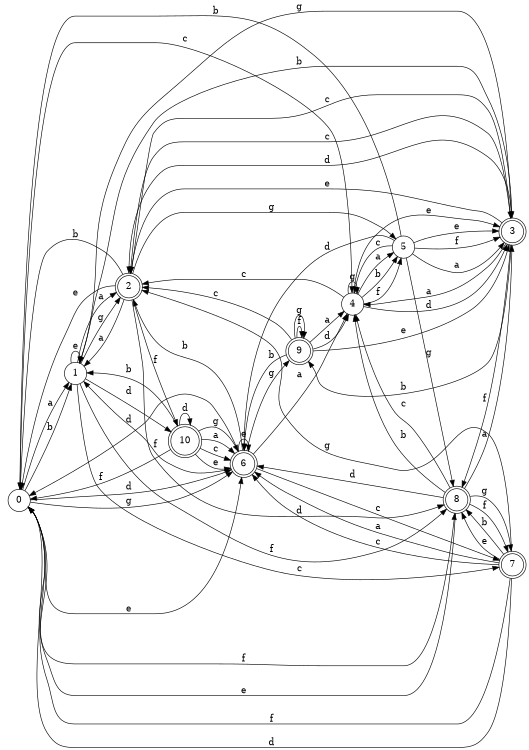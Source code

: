 digraph n9_10 {
__start0 [label="" shape="none"];

rankdir=LR;
size="8,5";

s0 [style="filled", color="black", fillcolor="white" shape="circle", label="0"];
s1 [style="filled", color="black", fillcolor="white" shape="circle", label="1"];
s2 [style="rounded,filled", color="black", fillcolor="white" shape="doublecircle", label="2"];
s3 [style="rounded,filled", color="black", fillcolor="white" shape="doublecircle", label="3"];
s4 [style="filled", color="black", fillcolor="white" shape="circle", label="4"];
s5 [style="filled", color="black", fillcolor="white" shape="circle", label="5"];
s6 [style="rounded,filled", color="black", fillcolor="white" shape="doublecircle", label="6"];
s7 [style="rounded,filled", color="black", fillcolor="white" shape="doublecircle", label="7"];
s8 [style="rounded,filled", color="black", fillcolor="white" shape="doublecircle", label="8"];
s9 [style="rounded,filled", color="black", fillcolor="white" shape="doublecircle", label="9"];
s10 [style="rounded,filled", color="black", fillcolor="white" shape="doublecircle", label="10"];
s0 -> s1 [label="a"];
s0 -> s1 [label="b"];
s0 -> s4 [label="c"];
s0 -> s6 [label="d"];
s0 -> s6 [label="e"];
s0 -> s8 [label="f"];
s0 -> s6 [label="g"];
s1 -> s2 [label="a"];
s1 -> s3 [label="b"];
s1 -> s7 [label="c"];
s1 -> s10 [label="d"];
s1 -> s1 [label="e"];
s1 -> s8 [label="f"];
s1 -> s2 [label="g"];
s2 -> s1 [label="a"];
s2 -> s0 [label="b"];
s2 -> s3 [label="c"];
s2 -> s8 [label="d"];
s2 -> s0 [label="e"];
s2 -> s10 [label="f"];
s2 -> s5 [label="g"];
s3 -> s4 [label="a"];
s3 -> s9 [label="b"];
s3 -> s2 [label="c"];
s3 -> s2 [label="d"];
s3 -> s2 [label="e"];
s3 -> s8 [label="f"];
s3 -> s1 [label="g"];
s4 -> s5 [label="a"];
s4 -> s5 [label="b"];
s4 -> s2 [label="c"];
s4 -> s3 [label="d"];
s4 -> s3 [label="e"];
s4 -> s5 [label="f"];
s4 -> s4 [label="g"];
s5 -> s3 [label="a"];
s5 -> s0 [label="b"];
s5 -> s4 [label="c"];
s5 -> s6 [label="d"];
s5 -> s3 [label="e"];
s5 -> s3 [label="f"];
s5 -> s8 [label="g"];
s6 -> s4 [label="a"];
s6 -> s2 [label="b"];
s6 -> s7 [label="c"];
s6 -> s0 [label="d"];
s6 -> s6 [label="e"];
s6 -> s1 [label="f"];
s6 -> s9 [label="g"];
s7 -> s6 [label="a"];
s7 -> s8 [label="b"];
s7 -> s6 [label="c"];
s7 -> s0 [label="d"];
s7 -> s8 [label="e"];
s7 -> s0 [label="f"];
s7 -> s2 [label="g"];
s8 -> s3 [label="a"];
s8 -> s4 [label="b"];
s8 -> s4 [label="c"];
s8 -> s6 [label="d"];
s8 -> s0 [label="e"];
s8 -> s7 [label="f"];
s8 -> s7 [label="g"];
s9 -> s4 [label="a"];
s9 -> s6 [label="b"];
s9 -> s2 [label="c"];
s9 -> s4 [label="d"];
s9 -> s3 [label="e"];
s9 -> s9 [label="f"];
s9 -> s9 [label="g"];
s10 -> s6 [label="a"];
s10 -> s1 [label="b"];
s10 -> s6 [label="c"];
s10 -> s10 [label="d"];
s10 -> s6 [label="e"];
s10 -> s0 [label="f"];
s10 -> s6 [label="g"];

}